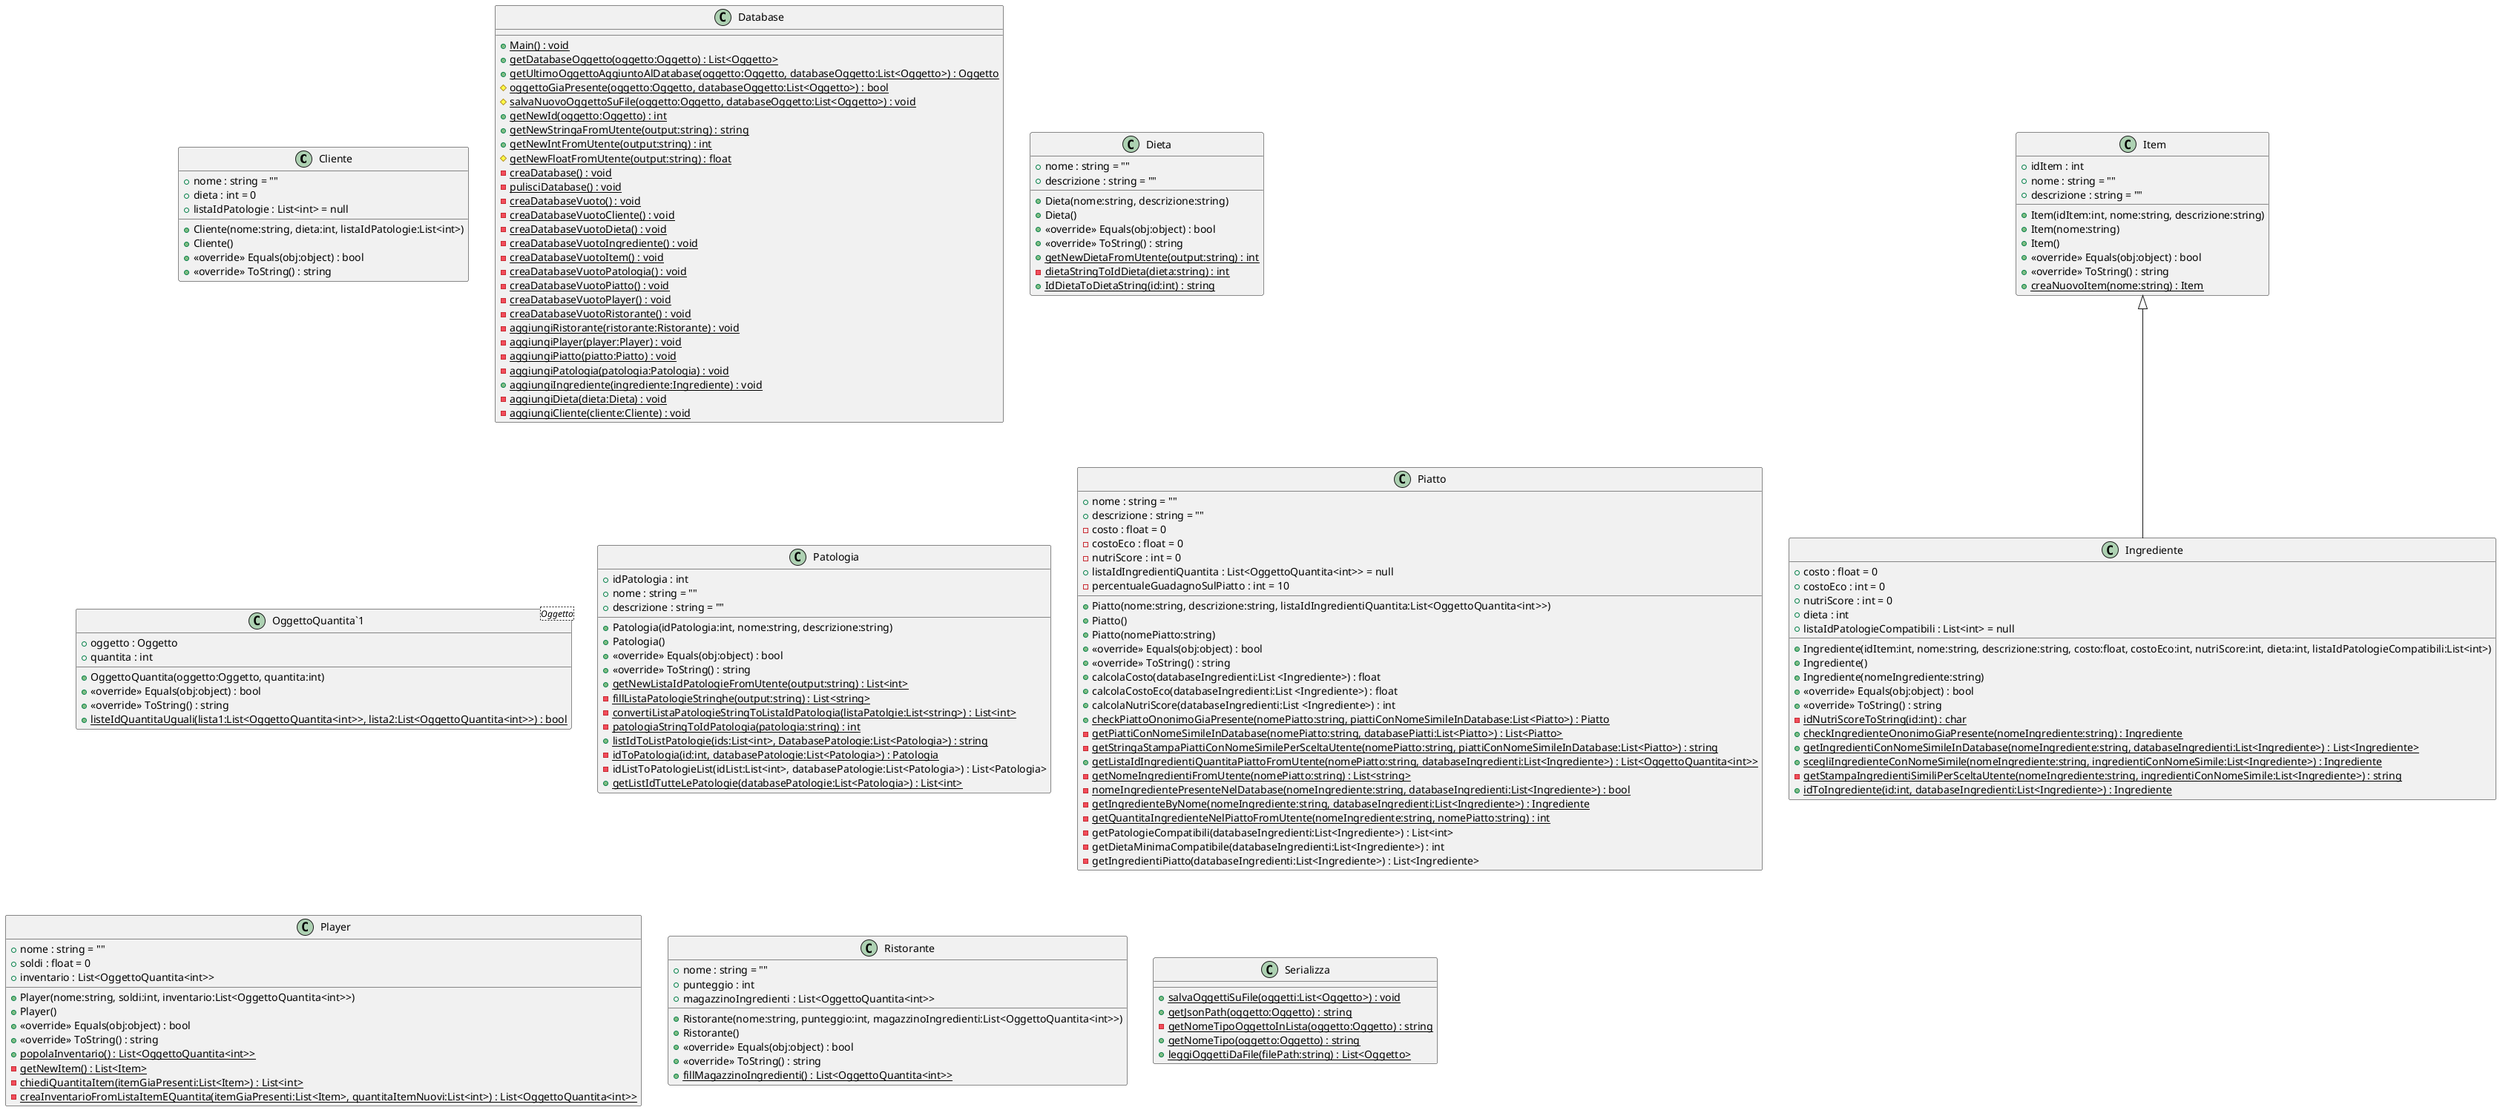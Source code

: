 @startuml
class Cliente {
    + nome : string = ""
    + dieta : int = 0
    + listaIdPatologie : List<int> = null
    + Cliente(nome:string, dieta:int, listaIdPatologie:List<int>)
    + Cliente()
    + <<override>> Equals(obj:object) : bool
    + <<override>> ToString() : string
}
class Database {
    + {static} Main() : void
    + {static} getDatabaseOggetto(oggetto:Oggetto) : List<Oggetto>
    + {static} getUltimoOggettoAggiuntoAlDatabase(oggetto:Oggetto, databaseOggetto:List<Oggetto>) : Oggetto
    # {static} oggettoGiaPresente(oggetto:Oggetto, databaseOggetto:List<Oggetto>) : bool
    # {static} salvaNuovoOggettoSuFile(oggetto:Oggetto, databaseOggetto:List<Oggetto>) : void
    + {static} getNewId(oggetto:Oggetto) : int
    + {static} getNewStringaFromUtente(output:string) : string
    + {static} getNewIntFromUtente(output:string) : int
    # {static} getNewFloatFromUtente(output:string) : float
    - {static} creaDatabase() : void
    - {static} pulisciDatabase() : void
    - {static} creaDatabaseVuoto() : void
    - {static} creaDatabaseVuotoCliente() : void
    - {static} creaDatabaseVuotoDieta() : void
    - {static} creaDatabaseVuotoIngrediente() : void
    - {static} creaDatabaseVuotoItem() : void
    - {static} creaDatabaseVuotoPatologia() : void
    - {static} creaDatabaseVuotoPiatto() : void
    - {static} creaDatabaseVuotoPlayer() : void
    - {static} creaDatabaseVuotoRistorante() : void
    - {static} aggiungiRistorante(ristorante:Ristorante) : void
    - {static} aggiungiPlayer(player:Player) : void
    - {static} aggiungiPiatto(piatto:Piatto) : void
    - {static} aggiungiPatologia(patologia:Patologia) : void
    + {static} aggiungiIngrediente(ingrediente:Ingrediente) : void
    - {static} aggiungiDieta(dieta:Dieta) : void
    - {static} aggiungiCliente(cliente:Cliente) : void
}
class Dieta {
    + nome : string = ""
    + descrizione : string = ""
    + Dieta(nome:string, descrizione:string)
    + Dieta()
    + <<override>> Equals(obj:object) : bool
    + <<override>> ToString() : string
    + {static} getNewDietaFromUtente(output:string) : int
    - {static} dietaStringToIdDieta(dieta:string) : int
    + {static} IdDietaToDietaString(id:int) : string
}
class Ingrediente {
    + costo : float = 0
    + costoEco : int = 0
    + nutriScore : int = 0
    + dieta : int
    + listaIdPatologieCompatibili : List<int> = null
    + Ingrediente(idItem:int, nome:string, descrizione:string, costo:float, costoEco:int, nutriScore:int, dieta:int, listaIdPatologieCompatibili:List<int>)
    + Ingrediente()
    + Ingrediente(nomeIngrediente:string)
    + <<override>> Equals(obj:object) : bool
    + <<override>> ToString() : string
    - {static} idNutriScoreToString(id:int) : char
    + {static} checkIngredienteOnonimoGiaPresente(nomeIngrediente:string) : Ingrediente
    + {static} getIngredientiConNomeSimileInDatabase(nomeIngrediente:string, databaseIngredienti:List<Ingrediente>) : List<Ingrediente>
    + {static} scegliIngredienteConNomeSimile(nomeIngrediente:string, ingredientiConNomeSimile:List<Ingrediente>) : Ingrediente
    - {static} getStampaIngredientiSimiliPerSceltaUtente(nomeIngrediente:string, ingredientiConNomeSimile:List<Ingrediente>) : string
    + {static} idToIngrediente(id:int, databaseIngredienti:List<Ingrediente>) : Ingrediente
}
Item <|-- Ingrediente
class Item {
    + idItem : int
    + nome : string = ""
    + descrizione : string = ""
    + Item(idItem:int, nome:string, descrizione:string)
    + Item(nome:string)
    + Item()
    + <<override>> Equals(obj:object) : bool
    + <<override>> ToString() : string
    + {static} creaNuovoItem(nome:string) : Item
}
class "OggettoQuantita`1"<Oggetto> {
    + oggetto : Oggetto
    + quantita : int
    + OggettoQuantita(oggetto:Oggetto, quantita:int)
    + <<override>> Equals(obj:object) : bool
    + <<override>> ToString() : string
    + {static} listeIdQuantitaUguali(lista1:List<OggettoQuantita<int>>, lista2:List<OggettoQuantita<int>>) : bool
}
class Patologia {
    + idPatologia : int
    + nome : string = ""
    + descrizione : string = ""
    + Patologia(idPatologia:int, nome:string, descrizione:string)
    + Patologia()
    + <<override>> Equals(obj:object) : bool
    + <<override>> ToString() : string
    + {static} getNewListaIdPatologieFromUtente(output:string) : List<int>
    - {static} fillListaPatologieStringhe(output:string) : List<string>
    - {static} convertiListaPatologieStringToListaIdPatologia(listaPatolgie:List<string>) : List<int>
    - {static} patologiaStringToIdPatologia(patologia:string) : int
    + {static} listIdToListPatologie(ids:List<int>, DatabasePatologie:List<Patologia>) : string
    - {static} idToPatologia(id:int, databasePatologie:List<Patologia>) : Patologia
    - idListToPatologieList(idList:List<int>, databasePatologie:List<Patologia>) : List<Patologia>
    + {static} getListIdTutteLePatologie(databasePatologie:List<Patologia>) : List<int>
}
class Piatto {
    + nome : string = ""
    + descrizione : string = ""
    - costo : float = 0
    - costoEco : float = 0
    - nutriScore : int = 0
    + listaIdIngredientiQuantita : List<OggettoQuantita<int>> = null
    - percentualeGuadagnoSulPiatto : int = 10
    + Piatto(nome:string, descrizione:string, listaIdIngredientiQuantita:List<OggettoQuantita<int>>)
    + Piatto()
    + Piatto(nomePiatto:string)
    + <<override>> Equals(obj:object) : bool
    + <<override>> ToString() : string
    + calcolaCosto(databaseIngredienti:List <Ingrediente>) : float
    + calcolaCostoEco(databaseIngredienti:List <Ingrediente>) : float
    + calcolaNutriScore(databaseIngredienti:List <Ingrediente>) : int
    + {static} checkPiattoOnonimoGiaPresente(nomePiatto:string, piattiConNomeSimileInDatabase:List<Piatto>) : Piatto
    - {static} getPiattiConNomeSimileInDatabase(nomePiatto:string, databasePiatti:List<Piatto>) : List<Piatto>
    - {static} getStringaStampaPiattiConNomeSimilePerSceltaUtente(nomePiatto:string, piattiConNomeSimileInDatabase:List<Piatto>) : string
    + {static} getListaIdIngredientiQuantitaPiattoFromUtente(nomePiatto:string, databaseIngredienti:List<Ingrediente>) : List<OggettoQuantita<int>>
    - {static} getNomeIngredientiFromUtente(nomePiatto:string) : List<string>
    - {static} nomeIngredientePresenteNelDatabase(nomeIngrediente:string, databaseIngredienti:List<Ingrediente>) : bool
    - {static} getIngredienteByNome(nomeIngrediente:string, databaseIngredienti:List<Ingrediente>) : Ingrediente
    - {static} getQuantitaIngredienteNelPiattoFromUtente(nomeIngrediente:string, nomePiatto:string) : int
    - getPatologieCompatibili(databaseIngredienti:List<Ingrediente>) : List<int>
    - getDietaMinimaCompatibile(databaseIngredienti:List<Ingrediente>) : int
    - getIngredientiPiatto(databaseIngredienti:List<Ingrediente>) : List<Ingrediente>
}
class Player {
    + nome : string = ""
    + soldi : float = 0
    + inventario : List<OggettoQuantita<int>>
    + Player(nome:string, soldi:int, inventario:List<OggettoQuantita<int>>)
    + Player()
    + <<override>> Equals(obj:object) : bool
    + <<override>> ToString() : string
    + {static} popolaInventario() : List<OggettoQuantita<int>>
    - {static} getNewItem() : List<Item>
    - {static} chiediQuantitaItem(itemGiaPresenti:List<Item>) : List<int>
    - {static} creaInventarioFromListaItemEQuantita(itemGiaPresenti:List<Item>, quantitaItemNuovi:List<int>) : List<OggettoQuantita<int>>
}
class Ristorante {
    + nome : string = ""
    + punteggio : int
    + magazzinoIngredienti : List<OggettoQuantita<int>>
    + Ristorante(nome:string, punteggio:int, magazzinoIngredienti:List<OggettoQuantita<int>>)
    + Ristorante()
    + <<override>> Equals(obj:object) : bool
    + <<override>> ToString() : string
    + {static} fillMagazzinoIngredienti() : List<OggettoQuantita<int>>
}
class Serializza {
    + {static} salvaOggettiSuFile(oggetti:List<Oggetto>) : void
    + {static} getJsonPath(oggetto:Oggetto) : string
    - {static} getNomeTipoOggettoInLista(oggetto:Oggetto) : string
    + {static} getNomeTipo(oggetto:Oggetto) : string
    + {static} leggiOggettiDaFile(filePath:string) : List<Oggetto>
}
@enduml
